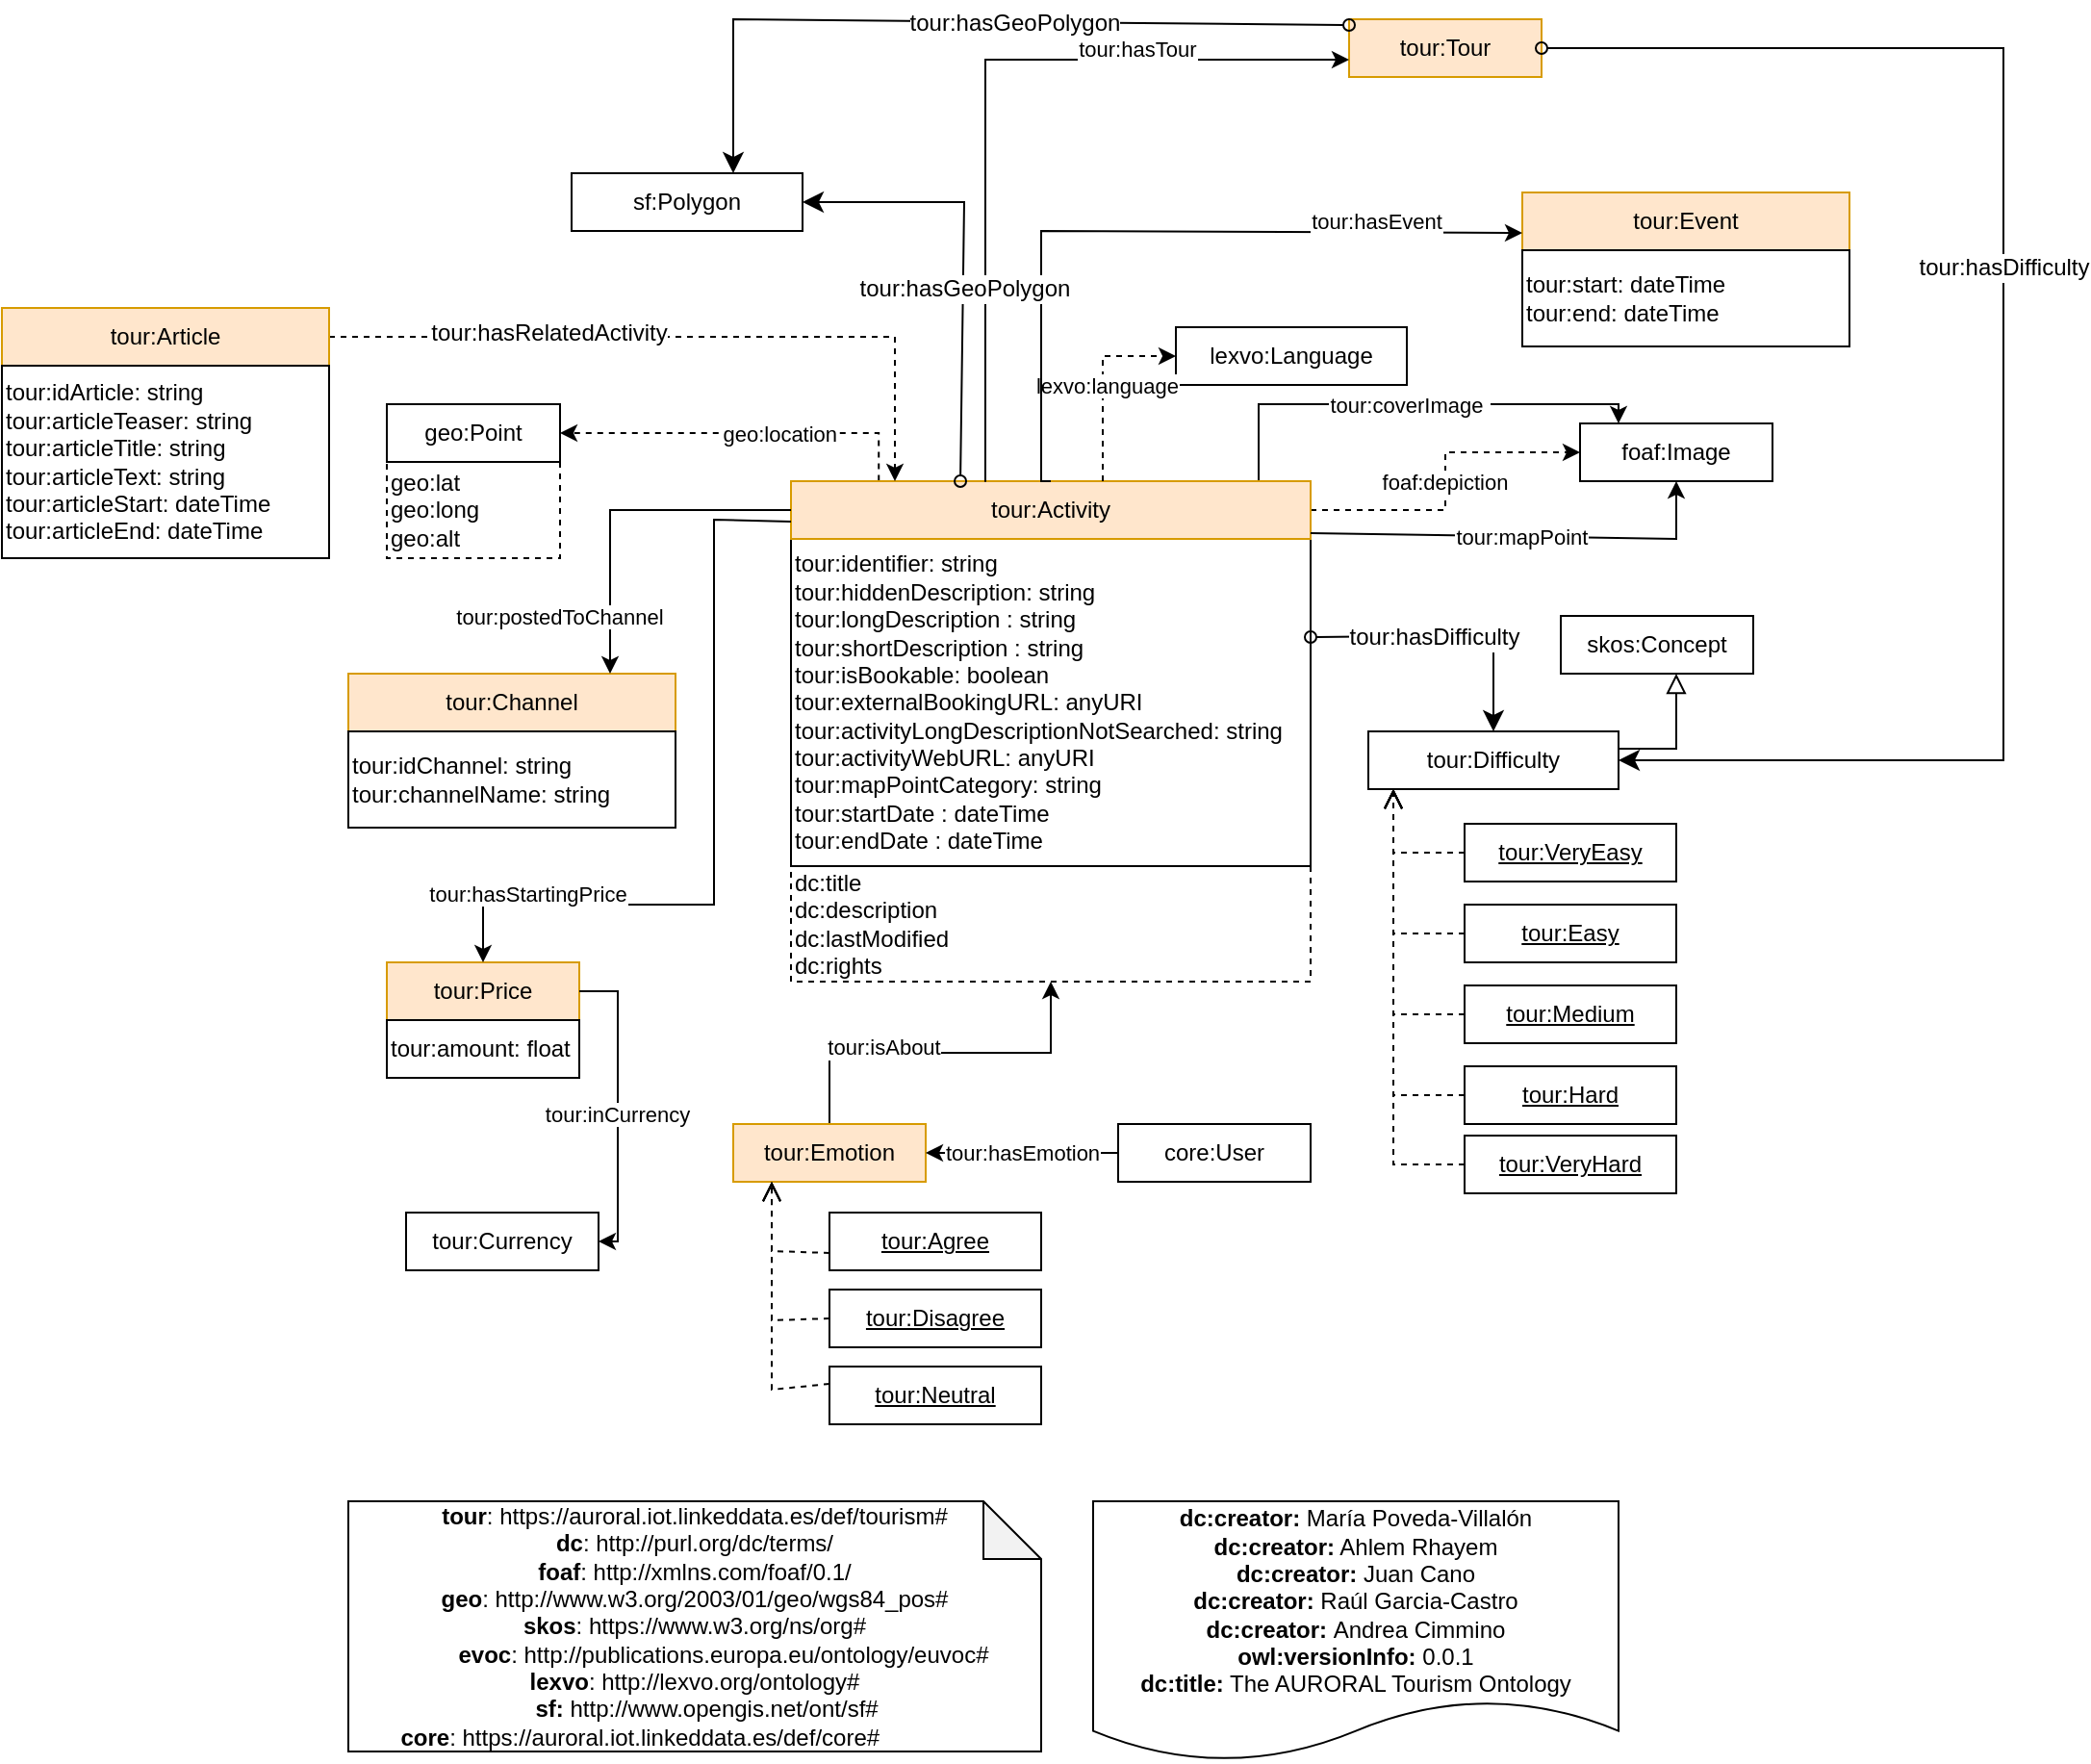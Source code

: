 <mxfile version="24.2.5" type="device">
  <diagram id="j3Iuz5jW5ZWUwNRPTU0H" name="Page-1">
    <mxGraphModel dx="2232" dy="1772" grid="1" gridSize="10" guides="1" tooltips="1" connect="1" arrows="1" fold="1" page="1" pageScale="1" pageWidth="827" pageHeight="1169" math="0" shadow="0">
      <root>
        <mxCell id="0" />
        <mxCell id="1" parent="0" />
        <mxCell id="gPk9N1OhDavFBoFfnbrE-4" value="&lt;div&gt;&lt;b&gt;dc:creator:&lt;/b&gt;&amp;nbsp;María Poveda-Villalón&lt;/div&gt;&lt;div&gt;&lt;b&gt;dc:creator:&lt;/b&gt; Ahlem Rhayem&lt;/div&gt;&lt;div&gt;&lt;div&gt;&lt;b&gt;dc:creator:&lt;/b&gt;&amp;nbsp;Juan Cano&lt;/div&gt;&lt;/div&gt;&lt;div&gt;&lt;div&gt;&lt;b&gt;dc:creator:&lt;/b&gt;&amp;nbsp;Raúl Garcia-Castro&lt;/div&gt;&lt;/div&gt;&lt;div&gt;&lt;div&gt;&lt;b&gt;dc:creator:&lt;/b&gt;&amp;nbsp;Andrea Cimmino&lt;/div&gt;&lt;/div&gt;&lt;div&gt;&lt;b&gt;owl:versionInfo:&lt;/b&gt; 0.0.1&lt;/div&gt;&lt;div&gt;&lt;b&gt;dc:title:&lt;/b&gt; The AURORAL Tourism Ontology&lt;/div&gt;" style="shape=document;whiteSpace=wrap;html=1;boundedLbl=1;labelBackgroundColor=#ffffff;strokeColor=#000000;fontSize=12;fontColor=#000000;size=0.233;" parent="1" vertex="1">
          <mxGeometry x="-413" y="630" width="273" height="135" as="geometry" />
        </mxCell>
        <mxCell id="gPk9N1OhDavFBoFfnbrE-7" value="&lt;div&gt;&lt;b&gt;tour&lt;/b&gt;&lt;span&gt;:&amp;nbsp;https://auroral.iot.linkeddata.es/def/tourism#&lt;/span&gt;&lt;br&gt;&lt;/div&gt;&lt;div&gt;&lt;b&gt;dc&lt;/b&gt;: http://purl.org/dc/terms/&lt;br style=&quot;padding: 0px ; margin: 0px&quot;&gt;&lt;b&gt;foaf&lt;/b&gt;:&amp;nbsp;http://xmlns.com/foaf/0.1/&lt;br style=&quot;padding: 0px ; margin: 0px&quot;&gt;&lt;b&gt;geo&lt;/b&gt;: http://www.w3.org/2003/01/geo/wgs84_pos#&lt;br style=&quot;padding: 0px ; margin: 0px&quot;&gt;&lt;b&gt;skos&lt;/b&gt;:&amp;nbsp;https://www.w3.org/ns/org#&lt;/div&gt;&lt;div&gt;&lt;b&gt;&amp;nbsp; &amp;nbsp; &amp;nbsp; &amp;nbsp; &amp;nbsp;evoc&lt;/b&gt;: http://publications.europa.eu/ontology/euvoc#&lt;/div&gt;&lt;b&gt;lexvo&lt;/b&gt;:&amp;nbsp;http://lexvo.org/ontology#&lt;br&gt;&lt;div style=&quot;text-align: left&quot;&gt;&lt;b&gt;&amp;nbsp; &amp;nbsp; &amp;nbsp; &amp;nbsp; &amp;nbsp; &amp;nbsp; &amp;nbsp; &amp;nbsp; &amp;nbsp; &amp;nbsp; &amp;nbsp;sf:&amp;nbsp;&lt;/b&gt;&lt;span&gt;http://www.opengis.net/ont/sf#&lt;/span&gt;&lt;/div&gt;&lt;div style=&quot;text-align: left&quot;&gt;&lt;span style=&quot;text-align: center&quot;&gt;&lt;b&gt;core&lt;/b&gt;:&amp;nbsp;https://auroral.iot.linkeddata.es/def/core#&lt;/span&gt;&lt;br style=&quot;padding: 0px ; margin: 0px ; text-align: center&quot;&gt;&lt;/div&gt;" style="shape=note;whiteSpace=wrap;html=1;backgroundOutline=1;darkOpacity=0.05;" parent="1" vertex="1">
          <mxGeometry x="-800" y="630" width="360" height="130" as="geometry" />
        </mxCell>
        <mxCell id="gPk9N1OhDavFBoFfnbrE-11" value="dc:title&lt;br&gt;dc:description&lt;br&gt;dc:lastModified&lt;br&gt;dc:rights&lt;br&gt;" style="rounded=0;whiteSpace=wrap;html=1;snapToPoint=1;points=[[0.1,0],[0.2,0],[0.3,0],[0.4,0],[0.5,0],[0.6,0],[0.7,0],[0.8,0],[0.9,0],[0,0.1],[0,0.3],[0,0.5],[0,0.7],[0,0.9],[0.1,1],[0.2,1],[0.3,1],[0.4,1],[0.5,1],[0.6,1],[0.7,1],[0.8,1],[0.9,1],[1,0.1],[1,0.3],[1,0.5],[1,0.7],[1,0.9]];dashed=1;align=left;" parent="1" vertex="1">
          <mxGeometry x="-570" y="300" width="270" height="60" as="geometry" />
        </mxCell>
        <mxCell id="gPk9N1OhDavFBoFfnbrE-12" value="foaf:Image" style="rounded=0;whiteSpace=wrap;html=1;snapToPoint=1;points=[[0.1,0],[0.2,0],[0.3,0],[0.4,0],[0.5,0],[0.6,0],[0.7,0],[0.8,0],[0.9,0],[0,0.1],[0,0.3],[0,0.5],[0,0.7],[0,0.9],[0.1,1],[0.2,1],[0.3,1],[0.4,1],[0.5,1],[0.6,1],[0.7,1],[0.8,1],[0.9,1],[1,0.1],[1,0.3],[1,0.5],[1,0.7],[1,0.9]];" parent="1" vertex="1">
          <mxGeometry x="-160" y="70" width="100" height="30" as="geometry" />
        </mxCell>
        <mxCell id="gPk9N1OhDavFBoFfnbrE-13" value="lexvo:Language" style="rounded=0;whiteSpace=wrap;html=1;snapToPoint=1;points=[[0.1,0],[0.2,0],[0.3,0],[0.4,0],[0.5,0],[0.6,0],[0.7,0],[0.8,0],[0.9,0],[0,0.1],[0,0.3],[0,0.5],[0,0.7],[0,0.9],[0.1,1],[0.2,1],[0.3,1],[0.4,1],[0.5,1],[0.6,1],[0.7,1],[0.8,1],[0.9,1],[1,0.1],[1,0.3],[1,0.5],[1,0.7],[1,0.9]];" parent="1" vertex="1">
          <mxGeometry x="-370" y="20.0" width="120" height="30" as="geometry" />
        </mxCell>
        <mxCell id="gPk9N1OhDavFBoFfnbrE-16" value="" style="endArrow=block;html=1;fontColor=#000099;exitX=1;exitY=0.3;exitDx=0;exitDy=0;endFill=0;entryX=0.6;entryY=1;entryDx=0;entryDy=0;endSize=8;arcSize=0;edgeStyle=orthogonalEdgeStyle;" parent="1" source="gPk9N1OhDavFBoFfnbrE-18" target="gPk9N1OhDavFBoFfnbrE-17" edge="1">
          <mxGeometry width="50" height="50" relative="1" as="geometry">
            <mxPoint x="-745" y="250" as="sourcePoint" />
            <mxPoint x="-587.0" y="250" as="targetPoint" />
          </mxGeometry>
        </mxCell>
        <mxCell id="gPk9N1OhDavFBoFfnbrE-17" value="skos:Concept" style="rounded=0;whiteSpace=wrap;html=1;snapToPoint=1;points=[[0.1,0],[0.2,0],[0.3,0],[0.4,0],[0.5,0],[0.6,0],[0.7,0],[0.8,0],[0.9,0],[0,0.1],[0,0.3],[0,0.5],[0,0.7],[0,0.9],[0.1,1],[0.2,1],[0.3,1],[0.4,1],[0.5,1],[0.6,1],[0.7,1],[0.8,1],[0.9,1],[1,0.1],[1,0.3],[1,0.5],[1,0.7],[1,0.9]];" parent="1" vertex="1">
          <mxGeometry x="-170" y="170" width="100" height="30" as="geometry" />
        </mxCell>
        <mxCell id="gPk9N1OhDavFBoFfnbrE-18" value="tour:Difficulty" style="rounded=0;whiteSpace=wrap;html=1;snapToPoint=1;points=[[0.1,0],[0.2,0],[0.3,0],[0.4,0],[0.5,0],[0.6,0],[0.7,0],[0.8,0],[0.9,0],[0,0.1],[0,0.3],[0,0.5],[0,0.7],[0,0.9],[0.1,1],[0.2,1],[0.3,1],[0.4,1],[0.5,1],[0.6,1],[0.7,1],[0.8,1],[0.9,1],[1,0.1],[1,0.3],[1,0.5],[1,0.7],[1,0.9]];" parent="1" vertex="1">
          <mxGeometry x="-270" y="230" width="130" height="30" as="geometry" />
        </mxCell>
        <mxCell id="gPk9N1OhDavFBoFfnbrE-19" value="geo:location" style="edgeStyle=orthogonalEdgeStyle;rounded=0;orthogonalLoop=1;jettySize=auto;endArrow=classic;endFill=1;entryX=1;entryY=0.5;entryDx=0;entryDy=0;dashed=1;exitX=0.169;exitY=-0.007;exitDx=0;exitDy=0;exitPerimeter=0;" parent="1" source="gPk9N1OhDavFBoFfnbrE-10" target="gPk9N1OhDavFBoFfnbrE-14" edge="1">
          <mxGeometry x="-0.2" relative="1" as="geometry">
            <mxPoint x="-180" y="120" as="targetPoint" />
            <mxPoint x="-74.5" y="190" as="sourcePoint" />
            <mxPoint as="offset" />
          </mxGeometry>
        </mxCell>
        <mxCell id="gPk9N1OhDavFBoFfnbrE-20" value="geo:lat&lt;br&gt;geo:long&lt;br&gt;geo:alt" style="rounded=0;whiteSpace=wrap;html=1;snapToPoint=1;points=[[0.1,0],[0.2,0],[0.3,0],[0.4,0],[0.5,0],[0.6,0],[0.7,0],[0.8,0],[0.9,0],[0,0.1],[0,0.3],[0,0.5],[0,0.7],[0,0.9],[0.1,1],[0.2,1],[0.3,1],[0.4,1],[0.5,1],[0.6,1],[0.7,1],[0.8,1],[0.9,1],[1,0.1],[1,0.3],[1,0.5],[1,0.7],[1,0.9]];dashed=1;align=left;" parent="1" vertex="1">
          <mxGeometry x="-780" y="90" width="90" height="50" as="geometry" />
        </mxCell>
        <mxCell id="gPk9N1OhDavFBoFfnbrE-21" value="foaf:depiction" style="edgeStyle=orthogonalEdgeStyle;rounded=0;orthogonalLoop=1;jettySize=auto;endArrow=classic;endFill=1;entryX=0;entryY=0.5;entryDx=0;entryDy=0;dashed=1;exitX=1;exitY=0.5;exitDx=0;exitDy=0;" parent="1" source="gPk9N1OhDavFBoFfnbrE-10" target="gPk9N1OhDavFBoFfnbrE-12" edge="1">
          <mxGeometry relative="1" as="geometry">
            <mxPoint x="-735" y="170" as="targetPoint" />
            <mxPoint x="-630" y="125.0" as="sourcePoint" />
          </mxGeometry>
        </mxCell>
        <mxCell id="gPk9N1OhDavFBoFfnbrE-22" value="tour:coverImage " style="edgeStyle=orthogonalEdgeStyle;rounded=0;orthogonalLoop=1;jettySize=auto;endArrow=classic;endFill=1;entryX=0.2;entryY=0;entryDx=0;entryDy=0;exitX=0.9;exitY=0;exitDx=0;exitDy=0;" parent="1" source="gPk9N1OhDavFBoFfnbrE-10" target="gPk9N1OhDavFBoFfnbrE-12" edge="1">
          <mxGeometry relative="1" as="geometry">
            <mxPoint x="-350" y="125.0" as="targetPoint" />
            <mxPoint x="-494" y="125.0" as="sourcePoint" />
            <Array as="points">
              <mxPoint x="-327" y="60" />
              <mxPoint x="-140" y="60" />
            </Array>
          </mxGeometry>
        </mxCell>
        <mxCell id="gPk9N1OhDavFBoFfnbrE-9" value="tour:identifier: string&lt;br&gt;tour:hiddenDescription: string&lt;br&gt;tour:longDescription : string&lt;br&gt;tour:shortDescription : string&lt;br&gt;tour:isBookable: boolean&lt;br&gt;tour:externalBookingURL: anyURI&lt;br&gt;tour:activityLongDescriptionNotSearched: string&lt;br&gt;tour:activityWebURL: anyURI&lt;br&gt;tour:mapPointCategory: string&lt;br&gt;tour:startDate : dateTime&lt;br&gt;tour:endDate : dateTime" style="rounded=0;whiteSpace=wrap;html=1;snapToPoint=1;points=[[0.1,0],[0.2,0],[0.3,0],[0.4,0],[0.5,0],[0.6,0],[0.7,0],[0.8,0],[0.9,0],[0,0.1],[0,0.3],[0,0.5],[0,0.7],[0,0.9],[0.1,1],[0.2,1],[0.3,1],[0.4,1],[0.5,1],[0.6,1],[0.7,1],[0.8,1],[0.9,1],[1,0.1],[1,0.3],[1,0.5],[1,0.7],[1,0.9]];align=left;" parent="1" vertex="1">
          <mxGeometry x="-570" y="130" width="270" height="170" as="geometry" />
        </mxCell>
        <mxCell id="gPk9N1OhDavFBoFfnbrE-10" value="tour:Activity" style="rounded=0;whiteSpace=wrap;html=1;snapToPoint=1;points=[[0.1,0],[0.2,0],[0.3,0],[0.4,0],[0.5,0],[0.6,0],[0.7,0],[0.8,0],[0.9,0],[0,0.1],[0,0.3],[0,0.5],[0,0.7],[0,0.9],[0.1,1],[0.2,1],[0.3,1],[0.4,1],[0.5,1],[0.6,1],[0.7,1],[0.8,1],[0.9,1],[1,0.1],[1,0.3],[1,0.5],[1,0.7],[1,0.9]];fillColor=#ffe6cc;strokeColor=#d79b00;shadow=0;" parent="1" vertex="1">
          <mxGeometry x="-570" y="100" width="270" height="30" as="geometry" />
        </mxCell>
        <mxCell id="gPk9N1OhDavFBoFfnbrE-14" value="geo:Point" style="rounded=0;whiteSpace=wrap;html=1;snapToPoint=1;points=[[0.1,0],[0.2,0],[0.3,0],[0.4,0],[0.5,0],[0.6,0],[0.7,0],[0.8,0],[0.9,0],[0,0.1],[0,0.3],[0,0.5],[0,0.7],[0,0.9],[0.1,1],[0.2,1],[0.3,1],[0.4,1],[0.5,1],[0.6,1],[0.7,1],[0.8,1],[0.9,1],[1,0.1],[1,0.3],[1,0.5],[1,0.7],[1,0.9]];" parent="1" vertex="1">
          <mxGeometry x="-780" y="60" width="90" height="30" as="geometry" />
        </mxCell>
        <mxCell id="gPk9N1OhDavFBoFfnbrE-23" value="tour:Channel" style="rounded=0;whiteSpace=wrap;html=1;snapToPoint=1;points=[[0.1,0],[0.2,0],[0.3,0],[0.4,0],[0.5,0],[0.6,0],[0.7,0],[0.8,0],[0.9,0],[0,0.1],[0,0.3],[0,0.5],[0,0.7],[0,0.9],[0.1,1],[0.2,1],[0.3,1],[0.4,1],[0.5,1],[0.6,1],[0.7,1],[0.8,1],[0.9,1],[1,0.1],[1,0.3],[1,0.5],[1,0.7],[1,0.9]];fillColor=#ffe6cc;strokeColor=#d79b00;shadow=0;" parent="1" vertex="1">
          <mxGeometry x="-800" y="200" width="170" height="30" as="geometry" />
        </mxCell>
        <mxCell id="gPk9N1OhDavFBoFfnbrE-24" value="tour:idChannel: string&lt;br&gt;tour:channelName: string" style="rounded=0;whiteSpace=wrap;html=1;snapToPoint=1;points=[[0.1,0],[0.2,0],[0.3,0],[0.4,0],[0.5,0],[0.6,0],[0.7,0],[0.8,0],[0.9,0],[0,0.1],[0,0.3],[0,0.5],[0,0.7],[0,0.9],[0.1,1],[0.2,1],[0.3,1],[0.4,1],[0.5,1],[0.6,1],[0.7,1],[0.8,1],[0.9,1],[1,0.1],[1,0.3],[1,0.5],[1,0.7],[1,0.9]];align=left;" parent="1" vertex="1">
          <mxGeometry x="-800" y="230" width="170" height="50" as="geometry" />
        </mxCell>
        <mxCell id="gPk9N1OhDavFBoFfnbrE-25" value="tour:postedToChannel" style="edgeStyle=orthogonalEdgeStyle;rounded=0;orthogonalLoop=1;jettySize=auto;endArrow=classic;endFill=1;entryX=0.8;entryY=0;entryDx=0;entryDy=0;exitX=0;exitY=0.5;exitDx=0;exitDy=0;" parent="1" source="gPk9N1OhDavFBoFfnbrE-10" target="gPk9N1OhDavFBoFfnbrE-23" edge="1">
          <mxGeometry x="0.665" y="-26" relative="1" as="geometry">
            <mxPoint x="-210" y="110" as="targetPoint" />
            <mxPoint x="-380" y="110" as="sourcePoint" />
            <mxPoint as="offset" />
          </mxGeometry>
        </mxCell>
        <mxCell id="gPk9N1OhDavFBoFfnbrE-26" value="lexvo:language" style="edgeStyle=orthogonalEdgeStyle;rounded=0;orthogonalLoop=1;jettySize=auto;endArrow=classic;endFill=1;entryX=0;entryY=0.5;entryDx=0;entryDy=0;dashed=1;exitX=0.6;exitY=0;exitDx=0;exitDy=0;" parent="1" source="gPk9N1OhDavFBoFfnbrE-10" target="gPk9N1OhDavFBoFfnbrE-13" edge="1">
          <mxGeometry x="0.31" y="-15" relative="1" as="geometry">
            <mxPoint x="-230" y="125" as="targetPoint" />
            <mxPoint x="-360" y="125" as="sourcePoint" />
            <mxPoint as="offset" />
          </mxGeometry>
        </mxCell>
        <mxCell id="gPk9N1OhDavFBoFfnbrE-27" value="tour:mapPoint" style="edgeStyle=orthogonalEdgeStyle;rounded=0;orthogonalLoop=1;jettySize=auto;endArrow=classic;endFill=1;entryX=0.5;entryY=1;entryDx=0;entryDy=0;" parent="1" source="gPk9N1OhDavFBoFfnbrE-10" target="gPk9N1OhDavFBoFfnbrE-12" edge="1">
          <mxGeometry relative="1" as="geometry">
            <mxPoint x="-210" y="110" as="targetPoint" />
            <mxPoint x="-300" y="130" as="sourcePoint" />
            <Array as="points">
              <mxPoint x="-110" y="130" />
            </Array>
          </mxGeometry>
        </mxCell>
        <mxCell id="gPk9N1OhDavFBoFfnbrE-29" value="tour:Price" style="rounded=0;whiteSpace=wrap;html=1;snapToPoint=1;points=[[0.1,0],[0.2,0],[0.3,0],[0.4,0],[0.5,0],[0.6,0],[0.7,0],[0.8,0],[0.9,0],[0,0.1],[0,0.3],[0,0.5],[0,0.7],[0,0.9],[0.1,1],[0.2,1],[0.3,1],[0.4,1],[0.5,1],[0.6,1],[0.7,1],[0.8,1],[0.9,1],[1,0.1],[1,0.3],[1,0.5],[1,0.7],[1,0.9]];fillColor=#ffe6cc;strokeColor=#d79b00;shadow=0;" parent="1" vertex="1">
          <mxGeometry x="-780" y="350" width="100" height="30" as="geometry" />
        </mxCell>
        <mxCell id="gPk9N1OhDavFBoFfnbrE-30" value="tour:amount: float" style="rounded=0;whiteSpace=wrap;html=1;snapToPoint=1;points=[[0.1,0],[0.2,0],[0.3,0],[0.4,0],[0.5,0],[0.6,0],[0.7,0],[0.8,0],[0.9,0],[0,0.1],[0,0.3],[0,0.5],[0,0.7],[0,0.9],[0.1,1],[0.2,1],[0.3,1],[0.4,1],[0.5,1],[0.6,1],[0.7,1],[0.8,1],[0.9,1],[1,0.1],[1,0.3],[1,0.5],[1,0.7],[1,0.9]];align=left;" parent="1" vertex="1">
          <mxGeometry x="-780" y="380" width="100" height="30" as="geometry" />
        </mxCell>
        <mxCell id="gPk9N1OhDavFBoFfnbrE-31" value="tour:Currency" style="rounded=0;whiteSpace=wrap;html=1;snapToPoint=1;points=[[0.1,0],[0.2,0],[0.3,0],[0.4,0],[0.5,0],[0.6,0],[0.7,0],[0.8,0],[0.9,0],[0,0.1],[0,0.3],[0,0.5],[0,0.7],[0,0.9],[0.1,1],[0.2,1],[0.3,1],[0.4,1],[0.5,1],[0.6,1],[0.7,1],[0.8,1],[0.9,1],[1,0.1],[1,0.3],[1,0.5],[1,0.7],[1,0.9]];shadow=0;" parent="1" vertex="1">
          <mxGeometry x="-770" y="480" width="100" height="30" as="geometry" />
        </mxCell>
        <mxCell id="gPk9N1OhDavFBoFfnbrE-32" value="tour:hasStartingPrice" style="edgeStyle=orthogonalEdgeStyle;rounded=0;orthogonalLoop=1;jettySize=auto;endArrow=classic;endFill=1;entryX=0.5;entryY=0;entryDx=0;entryDy=0;" parent="1" source="gPk9N1OhDavFBoFfnbrE-10" target="gPk9N1OhDavFBoFfnbrE-29" edge="1">
          <mxGeometry x="0.726" y="-6" relative="1" as="geometry">
            <mxPoint x="-644" y="260" as="targetPoint" />
            <mxPoint x="-560" y="125" as="sourcePoint" />
            <mxPoint as="offset" />
            <Array as="points">
              <mxPoint x="-610" y="120" />
              <mxPoint x="-610" y="320" />
              <mxPoint x="-730" y="320" />
            </Array>
          </mxGeometry>
        </mxCell>
        <mxCell id="gPk9N1OhDavFBoFfnbrE-33" value="tour:inCurrency" style="edgeStyle=orthogonalEdgeStyle;rounded=0;orthogonalLoop=1;jettySize=auto;endArrow=classic;endFill=1;exitX=1;exitY=0.5;exitDx=0;exitDy=0;" parent="1" source="gPk9N1OhDavFBoFfnbrE-29" target="gPk9N1OhDavFBoFfnbrE-31" edge="1">
          <mxGeometry x="0.044" relative="1" as="geometry">
            <mxPoint x="-710" y="390" as="targetPoint" />
            <mxPoint x="-560" y="340" as="sourcePoint" />
            <mxPoint as="offset" />
            <Array as="points">
              <mxPoint x="-660" y="365" />
              <mxPoint x="-660" y="495" />
            </Array>
          </mxGeometry>
        </mxCell>
        <mxCell id="FcbElGN3Ym3wLGZqmpuB-1" value="&lt;u&gt;tour:VeryEasy&lt;/u&gt;" style="rounded=0;whiteSpace=wrap;html=1;snapToPoint=1;points=[[0.1,0],[0.2,0],[0.3,0],[0.4,0],[0.5,0],[0.6,0],[0.7,0],[0.8,0],[0.9,0],[0,0.1],[0,0.3],[0,0.5],[0,0.7],[0,0.9],[0.1,1],[0.2,1],[0.3,1],[0.4,1],[0.5,1],[0.6,1],[0.7,1],[0.8,1],[0.9,1],[1,0.1],[1,0.3],[1,0.5],[1,0.7],[1,0.9]];" parent="1" vertex="1">
          <mxGeometry x="-220" y="278" width="110" height="30" as="geometry" />
        </mxCell>
        <mxCell id="FcbElGN3Ym3wLGZqmpuB-2" value="&lt;u&gt;tour:Easy&lt;/u&gt;" style="rounded=0;whiteSpace=wrap;html=1;snapToPoint=1;points=[[0.1,0],[0.2,0],[0.3,0],[0.4,0],[0.5,0],[0.6,0],[0.7,0],[0.8,0],[0.9,0],[0,0.1],[0,0.3],[0,0.5],[0,0.7],[0,0.9],[0.1,1],[0.2,1],[0.3,1],[0.4,1],[0.5,1],[0.6,1],[0.7,1],[0.8,1],[0.9,1],[1,0.1],[1,0.3],[1,0.5],[1,0.7],[1,0.9]];" parent="1" vertex="1">
          <mxGeometry x="-220" y="320" width="110" height="30" as="geometry" />
        </mxCell>
        <mxCell id="FcbElGN3Ym3wLGZqmpuB-3" value="&lt;u&gt;tour:Medium&lt;/u&gt;" style="rounded=0;whiteSpace=wrap;html=1;snapToPoint=1;points=[[0.1,0],[0.2,0],[0.3,0],[0.4,0],[0.5,0],[0.6,0],[0.7,0],[0.8,0],[0.9,0],[0,0.1],[0,0.3],[0,0.5],[0,0.7],[0,0.9],[0.1,1],[0.2,1],[0.3,1],[0.4,1],[0.5,1],[0.6,1],[0.7,1],[0.8,1],[0.9,1],[1,0.1],[1,0.3],[1,0.5],[1,0.7],[1,0.9]];" parent="1" vertex="1">
          <mxGeometry x="-220" y="362" width="110" height="30" as="geometry" />
        </mxCell>
        <mxCell id="FcbElGN3Ym3wLGZqmpuB-4" value="&lt;u&gt;tour:Hard&lt;/u&gt;" style="rounded=0;whiteSpace=wrap;html=1;snapToPoint=1;points=[[0.1,0],[0.2,0],[0.3,0],[0.4,0],[0.5,0],[0.6,0],[0.7,0],[0.8,0],[0.9,0],[0,0.1],[0,0.3],[0,0.5],[0,0.7],[0,0.9],[0.1,1],[0.2,1],[0.3,1],[0.4,1],[0.5,1],[0.6,1],[0.7,1],[0.8,1],[0.9,1],[1,0.1],[1,0.3],[1,0.5],[1,0.7],[1,0.9]];" parent="1" vertex="1">
          <mxGeometry x="-220" y="404" width="110" height="30" as="geometry" />
        </mxCell>
        <mxCell id="FcbElGN3Ym3wLGZqmpuB-5" value="&lt;u&gt;tour:VeryHard&lt;/u&gt;" style="rounded=0;whiteSpace=wrap;html=1;snapToPoint=1;points=[[0.1,0],[0.2,0],[0.3,0],[0.4,0],[0.5,0],[0.6,0],[0.7,0],[0.8,0],[0.9,0],[0,0.1],[0,0.3],[0,0.5],[0,0.7],[0,0.9],[0.1,1],[0.2,1],[0.3,1],[0.4,1],[0.5,1],[0.6,1],[0.7,1],[0.8,1],[0.9,1],[1,0.1],[1,0.3],[1,0.5],[1,0.7],[1,0.9]];" parent="1" vertex="1">
          <mxGeometry x="-220" y="440" width="110" height="30" as="geometry" />
        </mxCell>
        <mxCell id="FcbElGN3Ym3wLGZqmpuB-6" value="" style="endArrow=open;html=1;fontColor=#000099;endFill=0;dashed=1;entryX=0.1;entryY=1;entryDx=0;entryDy=0;endSize=8;exitX=0;exitY=0.5;exitDx=0;exitDy=0;edgeStyle=orthogonalEdgeStyle;arcSize=0;" parent="1" source="FcbElGN3Ym3wLGZqmpuB-1" target="gPk9N1OhDavFBoFfnbrE-18" edge="1">
          <mxGeometry width="50" height="50" relative="1" as="geometry">
            <mxPoint x="-410" y="355" as="sourcePoint" />
            <mxPoint x="-410" y="280" as="targetPoint" />
          </mxGeometry>
        </mxCell>
        <mxCell id="FcbElGN3Ym3wLGZqmpuB-10" value="" style="endArrow=open;html=1;fontColor=#000099;endFill=0;dashed=1;entryX=0.1;entryY=1;entryDx=0;entryDy=0;endSize=8;exitX=0;exitY=0.5;exitDx=0;exitDy=0;edgeStyle=orthogonalEdgeStyle;arcSize=0;" parent="1" source="FcbElGN3Ym3wLGZqmpuB-2" target="gPk9N1OhDavFBoFfnbrE-18" edge="1">
          <mxGeometry width="50" height="50" relative="1" as="geometry">
            <mxPoint x="-210" y="305" as="sourcePoint" />
            <mxPoint x="-247" y="270" as="targetPoint" />
          </mxGeometry>
        </mxCell>
        <mxCell id="FcbElGN3Ym3wLGZqmpuB-15" value="" style="endArrow=open;html=1;fontColor=#000099;endFill=0;dashed=1;entryX=0.1;entryY=1;entryDx=0;entryDy=0;endSize=8;exitX=0;exitY=0.5;exitDx=0;exitDy=0;edgeStyle=orthogonalEdgeStyle;arcSize=0;" parent="1" source="FcbElGN3Ym3wLGZqmpuB-3" target="gPk9N1OhDavFBoFfnbrE-18" edge="1">
          <mxGeometry width="50" height="50" relative="1" as="geometry">
            <mxPoint x="-180" y="335" as="sourcePoint" />
            <mxPoint x="-217" y="300" as="targetPoint" />
          </mxGeometry>
        </mxCell>
        <mxCell id="FcbElGN3Ym3wLGZqmpuB-16" value="" style="endArrow=open;html=1;fontColor=#000099;endFill=0;dashed=1;endSize=8;exitX=0;exitY=0.5;exitDx=0;exitDy=0;edgeStyle=orthogonalEdgeStyle;arcSize=0;entryX=0.1;entryY=1;entryDx=0;entryDy=0;" parent="1" source="FcbElGN3Ym3wLGZqmpuB-4" target="gPk9N1OhDavFBoFfnbrE-18" edge="1">
          <mxGeometry width="50" height="50" relative="1" as="geometry">
            <mxPoint x="-170" y="345" as="sourcePoint" />
            <mxPoint x="-290" y="280" as="targetPoint" />
          </mxGeometry>
        </mxCell>
        <mxCell id="FcbElGN3Ym3wLGZqmpuB-17" value="" style="endArrow=open;html=1;fontColor=#000099;endFill=0;dashed=1;entryX=0.1;entryY=1;entryDx=0;entryDy=0;endSize=8;exitX=0;exitY=0.5;exitDx=0;exitDy=0;edgeStyle=orthogonalEdgeStyle;arcSize=0;" parent="1" source="FcbElGN3Ym3wLGZqmpuB-5" target="gPk9N1OhDavFBoFfnbrE-18" edge="1">
          <mxGeometry width="50" height="50" relative="1" as="geometry">
            <mxPoint x="-160" y="355" as="sourcePoint" />
            <mxPoint x="-197" y="320" as="targetPoint" />
          </mxGeometry>
        </mxCell>
        <mxCell id="WZT9iLIM2VgRnPW7h3Yp-2" value="sf:Polygon" style="rounded=0;whiteSpace=wrap;html=1;snapToPoint=1;points=[[0.1,0],[0.2,0],[0.3,0],[0.4,0],[0.5,0],[0.6,0],[0.7,0],[0.8,0],[0.9,0],[0,0.1],[0,0.3],[0,0.5],[0,0.7],[0,0.9],[0.1,1],[0.2,1],[0.3,1],[0.4,1],[0.5,1],[0.6,1],[0.7,1],[0.8,1],[0.9,1],[1,0.1],[1,0.3],[1,0.5],[1,0.7],[1,0.9]];" parent="1" vertex="1">
          <mxGeometry x="-684" y="-60.0" width="120" height="30" as="geometry" />
        </mxCell>
        <mxCell id="snNHeXXywmE0DaOTKSkb-1" value="tour:Event" style="rounded=0;whiteSpace=wrap;html=1;snapToPoint=1;points=[[0.1,0],[0.2,0],[0.3,0],[0.4,0],[0.5,0],[0.6,0],[0.7,0],[0.8,0],[0.9,0],[0,0.1],[0,0.3],[0,0.5],[0,0.7],[0,0.9],[0.1,1],[0.2,1],[0.3,1],[0.4,1],[0.5,1],[0.6,1],[0.7,1],[0.8,1],[0.9,1],[1,0.1],[1,0.3],[1,0.5],[1,0.7],[1,0.9]];fillColor=#ffe6cc;strokeColor=#d79b00;shadow=0;" parent="1" vertex="1">
          <mxGeometry x="-190" y="-50" width="170" height="30" as="geometry" />
        </mxCell>
        <mxCell id="snNHeXXywmE0DaOTKSkb-2" value="tour:Tour" style="rounded=0;whiteSpace=wrap;html=1;snapToPoint=1;points=[[0.1,0],[0.2,0],[0.3,0],[0.4,0],[0.5,0],[0.6,0],[0.7,0],[0.8,0],[0.9,0],[0,0.1],[0,0.3],[0,0.5],[0,0.7],[0,0.9],[0.1,1],[0.2,1],[0.3,1],[0.4,1],[0.5,1],[0.6,1],[0.7,1],[0.8,1],[0.9,1],[1,0.1],[1,0.3],[1,0.5],[1,0.7],[1,0.9]];fillColor=#ffe6cc;strokeColor=#d79b00;shadow=0;" parent="1" vertex="1">
          <mxGeometry x="-280" y="-140" width="100" height="30" as="geometry" />
        </mxCell>
        <mxCell id="snNHeXXywmE0DaOTKSkb-4" value="tour:hasEvent" style="edgeStyle=orthogonalEdgeStyle;rounded=0;orthogonalLoop=1;jettySize=auto;endArrow=classic;endFill=1;exitX=0.5;exitY=0;exitDx=0;exitDy=0;" parent="1" source="gPk9N1OhDavFBoFfnbrE-10" target="snNHeXXywmE0DaOTKSkb-1" edge="1">
          <mxGeometry x="0.609" y="6" relative="1" as="geometry">
            <mxPoint x="-270" y="-81" as="targetPoint" />
            <mxPoint x="-432.29" y="111.68" as="sourcePoint" />
            <mxPoint as="offset" />
            <Array as="points">
              <mxPoint x="-440" y="100" />
              <mxPoint x="-440" y="-30" />
            </Array>
          </mxGeometry>
        </mxCell>
        <mxCell id="snNHeXXywmE0DaOTKSkb-5" value="tour:hasTour" style="edgeStyle=orthogonalEdgeStyle;rounded=0;orthogonalLoop=1;jettySize=auto;endArrow=classic;endFill=1;entryX=0;entryY=0.7;entryDx=0;entryDy=0;exitX=0.374;exitY=0.011;exitDx=0;exitDy=0;exitPerimeter=0;" parent="1" source="gPk9N1OhDavFBoFfnbrE-10" target="snNHeXXywmE0DaOTKSkb-2" edge="1">
          <mxGeometry x="0.461" y="6" relative="1" as="geometry">
            <mxPoint x="-560" y="-41" as="targetPoint" />
            <mxPoint x="-469" y="100" as="sourcePoint" />
            <mxPoint as="offset" />
            <Array as="points">
              <mxPoint x="-469" y="-119" />
            </Array>
          </mxGeometry>
        </mxCell>
        <mxCell id="snNHeXXywmE0DaOTKSkb-6" value="tour:start: dateTime&lt;br&gt;tour:end: dateTime" style="rounded=0;whiteSpace=wrap;html=1;snapToPoint=1;points=[[0.1,0],[0.2,0],[0.3,0],[0.4,0],[0.5,0],[0.6,0],[0.7,0],[0.8,0],[0.9,0],[0,0.1],[0,0.3],[0,0.5],[0,0.7],[0,0.9],[0.1,1],[0.2,1],[0.3,1],[0.4,1],[0.5,1],[0.6,1],[0.7,1],[0.8,1],[0.9,1],[1,0.1],[1,0.3],[1,0.5],[1,0.7],[1,0.9]];align=left;" parent="1" vertex="1">
          <mxGeometry x="-190" y="-20" width="170" height="50" as="geometry" />
        </mxCell>
        <mxCell id="Y8RACS9rfBtqKp0888Ag-3" value="" style="endArrow=classic;html=1;exitX=1;exitY=0.5;exitDx=0;exitDy=0;entryX=1;entryY=0.5;entryDx=0;entryDy=0;endSize=8;startArrow=oval;startFill=0;arcSize=0;rounded=0;" parent="1" source="snNHeXXywmE0DaOTKSkb-2" target="gPk9N1OhDavFBoFfnbrE-18" edge="1">
          <mxGeometry width="50" height="50" relative="1" as="geometry">
            <mxPoint x="20" y="-125" as="sourcePoint" />
            <mxPoint x="49.99" y="239.99" as="targetPoint" />
            <Array as="points">
              <mxPoint x="60" y="-125" />
              <mxPoint x="60" y="245" />
            </Array>
          </mxGeometry>
        </mxCell>
        <mxCell id="Y8RACS9rfBtqKp0888Ag-4" value="&lt;div&gt;tour:hasDifficulty&lt;/div&gt;" style="text;html=1;align=center;verticalAlign=middle;resizable=0;points=[];labelBackgroundColor=#ffffff;" parent="Y8RACS9rfBtqKp0888Ag-3" vertex="1" connectable="0">
          <mxGeometry x="-0.127" relative="1" as="geometry">
            <mxPoint as="offset" />
          </mxGeometry>
        </mxCell>
        <mxCell id="Y8RACS9rfBtqKp0888Ag-9" value="" style="endArrow=classic;html=1;endSize=8;startArrow=oval;startFill=0;arcSize=0;rounded=0;entryX=0.5;entryY=0;entryDx=0;entryDy=0;" parent="1" source="gPk9N1OhDavFBoFfnbrE-9" target="gPk9N1OhDavFBoFfnbrE-18" edge="1">
          <mxGeometry width="50" height="50" relative="1" as="geometry">
            <mxPoint x="-300" y="170" as="sourcePoint" />
            <mxPoint x="-240" y="230" as="targetPoint" />
            <Array as="points">
              <mxPoint x="-205" y="180" />
            </Array>
          </mxGeometry>
        </mxCell>
        <mxCell id="Y8RACS9rfBtqKp0888Ag-10" value="&lt;div&gt;tour:hasDifficulty&lt;/div&gt;" style="text;html=1;align=center;verticalAlign=middle;resizable=0;points=[];labelBackgroundColor=#ffffff;" parent="Y8RACS9rfBtqKp0888Ag-9" vertex="1" connectable="0">
          <mxGeometry x="-0.127" relative="1" as="geometry">
            <mxPoint as="offset" />
          </mxGeometry>
        </mxCell>
        <mxCell id="Y8RACS9rfBtqKp0888Ag-11" value="" style="endArrow=classic;html=1;endSize=8;startArrow=oval;startFill=0;arcSize=0;rounded=0;exitX=0;exitY=0.1;exitDx=0;exitDy=0;entryX=0.7;entryY=0;entryDx=0;entryDy=0;" parent="1" source="snNHeXXywmE0DaOTKSkb-2" target="WZT9iLIM2VgRnPW7h3Yp-2" edge="1">
          <mxGeometry width="50" height="50" relative="1" as="geometry">
            <mxPoint x="-390" y="-219" as="sourcePoint" />
            <mxPoint x="-600" y="-60" as="targetPoint" />
            <Array as="points">
              <mxPoint x="-600" y="-140" />
            </Array>
          </mxGeometry>
        </mxCell>
        <mxCell id="Y8RACS9rfBtqKp0888Ag-12" value="&lt;div&gt;tour:hasGeoPolygon&lt;/div&gt;" style="text;html=1;align=center;verticalAlign=middle;resizable=0;points=[];labelBackgroundColor=#ffffff;" parent="Y8RACS9rfBtqKp0888Ag-11" vertex="1" connectable="0">
          <mxGeometry x="-0.127" relative="1" as="geometry">
            <mxPoint as="offset" />
          </mxGeometry>
        </mxCell>
        <mxCell id="Y8RACS9rfBtqKp0888Ag-13" value="" style="endArrow=classic;html=1;endSize=8;startArrow=oval;startFill=0;arcSize=0;rounded=0;exitX=0.326;exitY=0;exitDx=0;exitDy=0;exitPerimeter=0;" parent="1" source="gPk9N1OhDavFBoFfnbrE-10" target="WZT9iLIM2VgRnPW7h3Yp-2" edge="1">
          <mxGeometry width="50" height="50" relative="1" as="geometry">
            <mxPoint x="-270" y="-127" as="sourcePoint" />
            <mxPoint x="-570" y="-45" as="targetPoint" />
            <Array as="points">
              <mxPoint x="-480" y="-45" />
            </Array>
          </mxGeometry>
        </mxCell>
        <mxCell id="Y8RACS9rfBtqKp0888Ag-14" value="&lt;div&gt;tour:hasGeoPolygon&lt;/div&gt;" style="text;html=1;align=center;verticalAlign=middle;resizable=0;points=[];labelBackgroundColor=#ffffff;" parent="Y8RACS9rfBtqKp0888Ag-13" vertex="1" connectable="0">
          <mxGeometry x="-0.127" relative="1" as="geometry">
            <mxPoint as="offset" />
          </mxGeometry>
        </mxCell>
        <mxCell id="B5dgpbkb32LSAonF0-PH-4" value="" style="edgeStyle=orthogonalEdgeStyle;rounded=0;orthogonalLoop=1;jettySize=auto;html=1;" parent="1" source="B5dgpbkb32LSAonF0-PH-1" target="gPk9N1OhDavFBoFfnbrE-11" edge="1">
          <mxGeometry relative="1" as="geometry" />
        </mxCell>
        <mxCell id="B5dgpbkb32LSAonF0-PH-5" value="tour:isAbout" style="edgeLabel;html=1;align=center;verticalAlign=middle;resizable=0;points=[];" parent="B5dgpbkb32LSAonF0-PH-4" vertex="1" connectable="0">
          <mxGeometry x="-0.312" y="3" relative="1" as="geometry">
            <mxPoint as="offset" />
          </mxGeometry>
        </mxCell>
        <mxCell id="B5dgpbkb32LSAonF0-PH-1" value="tour:Emotion" style="rounded=0;whiteSpace=wrap;html=1;snapToPoint=1;points=[[0.1,0],[0.2,0],[0.3,0],[0.4,0],[0.5,0],[0.6,0],[0.7,0],[0.8,0],[0.9,0],[0,0.1],[0,0.3],[0,0.5],[0,0.7],[0,0.9],[0.1,1],[0.2,1],[0.3,1],[0.4,1],[0.5,1],[0.6,1],[0.7,1],[0.8,1],[0.9,1],[1,0.1],[1,0.3],[1,0.5],[1,0.7],[1,0.9]];fillColor=#ffe6cc;strokeColor=#d79b00;shadow=0;" parent="1" vertex="1">
          <mxGeometry x="-600" y="434" width="100" height="30" as="geometry" />
        </mxCell>
        <mxCell id="B5dgpbkb32LSAonF0-PH-3" value="tour:hasEmotion" style="edgeStyle=orthogonalEdgeStyle;rounded=0;orthogonalLoop=1;jettySize=auto;html=1;" parent="1" source="B5dgpbkb32LSAonF0-PH-2" target="B5dgpbkb32LSAonF0-PH-1" edge="1">
          <mxGeometry relative="1" as="geometry" />
        </mxCell>
        <mxCell id="B5dgpbkb32LSAonF0-PH-2" value="core:User" style="rounded=0;whiteSpace=wrap;html=1;snapToPoint=1;points=[[0.1,0],[0.2,0],[0.3,0],[0.4,0],[0.5,0],[0.6,0],[0.7,0],[0.8,0],[0.9,0],[0,0.1],[0,0.3],[0,0.5],[0,0.7],[0,0.9],[0.1,1],[0.2,1],[0.3,1],[0.4,1],[0.5,1],[0.6,1],[0.7,1],[0.8,1],[0.9,1],[1,0.1],[1,0.3],[1,0.5],[1,0.7],[1,0.9]];fillColor=#FFFFFF;strokeColor=#000000;shadow=0;" parent="1" vertex="1">
          <mxGeometry x="-400" y="434" width="100" height="30" as="geometry" />
        </mxCell>
        <mxCell id="B5dgpbkb32LSAonF0-PH-6" value="&lt;u&gt;tour:Agree&lt;/u&gt;" style="rounded=0;whiteSpace=wrap;html=1;snapToPoint=1;points=[[0.1,0],[0.2,0],[0.3,0],[0.4,0],[0.5,0],[0.6,0],[0.7,0],[0.8,0],[0.9,0],[0,0.1],[0,0.3],[0,0.5],[0,0.7],[0,0.9],[0.1,1],[0.2,1],[0.3,1],[0.4,1],[0.5,1],[0.6,1],[0.7,1],[0.8,1],[0.9,1],[1,0.1],[1,0.3],[1,0.5],[1,0.7],[1,0.9]];" parent="1" vertex="1">
          <mxGeometry x="-550" y="480" width="110" height="30" as="geometry" />
        </mxCell>
        <mxCell id="B5dgpbkb32LSAonF0-PH-7" value="&lt;u&gt;tour:Disagree&lt;/u&gt;" style="rounded=0;whiteSpace=wrap;html=1;snapToPoint=1;points=[[0.1,0],[0.2,0],[0.3,0],[0.4,0],[0.5,0],[0.6,0],[0.7,0],[0.8,0],[0.9,0],[0,0.1],[0,0.3],[0,0.5],[0,0.7],[0,0.9],[0.1,1],[0.2,1],[0.3,1],[0.4,1],[0.5,1],[0.6,1],[0.7,1],[0.8,1],[0.9,1],[1,0.1],[1,0.3],[1,0.5],[1,0.7],[1,0.9]];" parent="1" vertex="1">
          <mxGeometry x="-550" y="520" width="110" height="30" as="geometry" />
        </mxCell>
        <mxCell id="B5dgpbkb32LSAonF0-PH-8" value="&lt;u&gt;tour:Neutral&lt;/u&gt;" style="rounded=0;whiteSpace=wrap;html=1;snapToPoint=1;points=[[0.1,0],[0.2,0],[0.3,0],[0.4,0],[0.5,0],[0.6,0],[0.7,0],[0.8,0],[0.9,0],[0,0.1],[0,0.3],[0,0.5],[0,0.7],[0,0.9],[0.1,1],[0.2,1],[0.3,1],[0.4,1],[0.5,1],[0.6,1],[0.7,1],[0.8,1],[0.9,1],[1,0.1],[1,0.3],[1,0.5],[1,0.7],[1,0.9]];" parent="1" vertex="1">
          <mxGeometry x="-550" y="560" width="110" height="30" as="geometry" />
        </mxCell>
        <mxCell id="B5dgpbkb32LSAonF0-PH-9" value="" style="endArrow=open;html=1;fontColor=#000099;endFill=0;dashed=1;endSize=8;edgeStyle=orthogonalEdgeStyle;arcSize=0;" parent="1" source="B5dgpbkb32LSAonF0-PH-6" target="B5dgpbkb32LSAonF0-PH-1" edge="1">
          <mxGeometry width="50" height="50" relative="1" as="geometry">
            <mxPoint x="-550" y="500" as="sourcePoint" />
            <mxPoint x="-590" y="464" as="targetPoint" />
            <Array as="points">
              <mxPoint x="-580" y="500" />
            </Array>
          </mxGeometry>
        </mxCell>
        <mxCell id="B5dgpbkb32LSAonF0-PH-10" value="" style="endArrow=open;html=1;fontColor=#000099;endFill=0;dashed=1;endSize=8;edgeStyle=orthogonalEdgeStyle;arcSize=0;entryX=0.2;entryY=1;entryDx=0;entryDy=0;" parent="1" source="B5dgpbkb32LSAonF0-PH-7" target="B5dgpbkb32LSAonF0-PH-1" edge="1">
          <mxGeometry width="50" height="50" relative="1" as="geometry">
            <mxPoint x="-550" y="537" as="sourcePoint" />
            <mxPoint x="-580" y="500" as="targetPoint" />
            <Array as="points">
              <mxPoint x="-580" y="536" />
            </Array>
          </mxGeometry>
        </mxCell>
        <mxCell id="B5dgpbkb32LSAonF0-PH-11" value="" style="endArrow=open;html=1;fontColor=#000099;endFill=0;dashed=1;endSize=8;edgeStyle=orthogonalEdgeStyle;arcSize=0;entryX=0.2;entryY=1;entryDx=0;entryDy=0;" parent="1" source="B5dgpbkb32LSAonF0-PH-8" target="B5dgpbkb32LSAonF0-PH-1" edge="1">
          <mxGeometry width="50" height="50" relative="1" as="geometry">
            <mxPoint x="-550" y="572" as="sourcePoint" />
            <mxPoint x="-580" y="500" as="targetPoint" />
            <Array as="points">
              <mxPoint x="-580" y="572" />
            </Array>
          </mxGeometry>
        </mxCell>
        <mxCell id="B370cHciq6MujC2dtUMR-6" style="edgeStyle=orthogonalEdgeStyle;rounded=0;orthogonalLoop=1;jettySize=auto;html=1;exitX=1;exitY=0.5;exitDx=0;exitDy=0;entryX=0.2;entryY=0;entryDx=0;entryDy=0;dashed=1;" parent="1" source="B370cHciq6MujC2dtUMR-1" target="gPk9N1OhDavFBoFfnbrE-10" edge="1">
          <mxGeometry relative="1" as="geometry" />
        </mxCell>
        <mxCell id="B370cHciq6MujC2dtUMR-1" value="tour:Article" style="rounded=0;whiteSpace=wrap;html=1;snapToPoint=1;points=[[0.1,0],[0.2,0],[0.3,0],[0.4,0],[0.5,0],[0.6,0],[0.7,0],[0.8,0],[0.9,0],[0,0.1],[0,0.3],[0,0.5],[0,0.7],[0,0.9],[0.1,1],[0.2,1],[0.3,1],[0.4,1],[0.5,1],[0.6,1],[0.7,1],[0.8,1],[0.9,1],[1,0.1],[1,0.3],[1,0.5],[1,0.7],[1,0.9]];fillColor=#ffe6cc;strokeColor=#d79b00;shadow=0;" parent="1" vertex="1">
          <mxGeometry x="-980" y="10" width="170" height="30" as="geometry" />
        </mxCell>
        <mxCell id="B370cHciq6MujC2dtUMR-2" value="tour:idArticle: string&lt;br&gt;tour:articleTeaser: string&lt;div&gt;tour:a&lt;span style=&quot;background-color: initial;&quot;&gt;rticle&lt;/span&gt;&lt;span style=&quot;background-color: initial;&quot;&gt;Title: string&lt;/span&gt;&lt;/div&gt;&lt;div&gt;tour:&lt;span style=&quot;background-color: initial;&quot;&gt;article&lt;/span&gt;&lt;span style=&quot;background-color: initial;&quot;&gt;Text: string&lt;/span&gt;&lt;/div&gt;&lt;div&gt;tour:&lt;span style=&quot;background-color: initial;&quot;&gt;articleS&lt;/span&gt;&lt;span style=&quot;background-color: initial;&quot;&gt;tart: dateTime&lt;/span&gt;&lt;/div&gt;&lt;div&gt;tour:&lt;span style=&quot;background-color: initial;&quot;&gt;article&lt;/span&gt;&lt;span style=&quot;background-color: initial;&quot;&gt;End: dateTime&lt;/span&gt;&lt;/div&gt;" style="rounded=0;whiteSpace=wrap;html=1;snapToPoint=1;points=[[0.1,0],[0.2,0],[0.3,0],[0.4,0],[0.5,0],[0.6,0],[0.7,0],[0.8,0],[0.9,0],[0,0.1],[0,0.3],[0,0.5],[0,0.7],[0,0.9],[0.1,1],[0.2,1],[0.3,1],[0.4,1],[0.5,1],[0.6,1],[0.7,1],[0.8,1],[0.9,1],[1,0.1],[1,0.3],[1,0.5],[1,0.7],[1,0.9]];align=left;" parent="1" vertex="1">
          <mxGeometry x="-980" y="40" width="170" height="100" as="geometry" />
        </mxCell>
        <mxCell id="B370cHciq6MujC2dtUMR-5" value="&lt;div&gt;tour:hasRelatedActivity&lt;/div&gt;" style="text;html=1;align=center;verticalAlign=middle;resizable=0;points=[];labelBackgroundColor=#ffffff;" parent="1" vertex="1" connectable="0">
          <mxGeometry x="-700.005" y="19.999" as="geometry">
            <mxPoint x="4" y="3" as="offset" />
          </mxGeometry>
        </mxCell>
      </root>
    </mxGraphModel>
  </diagram>
</mxfile>
